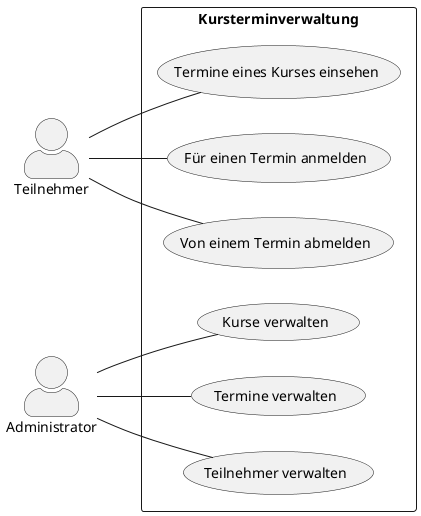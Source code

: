 @startuml
skinparam actorstyle awesome
left to right direction

actor "Teilnehmer" as tn
actor "Administrator" as adm

rectangle Kursterminverwaltung {
    usecase "Termine eines Kurses einsehen" as te
    usecase "Für einen Termin anmelden" as an
    usecase "Von einem Termin abmelden" as ab
    usecase "Kurse verwalten" as kv
    usecase "Termine verwalten" as tv
    usecase "Teilnehmer verwalten" as tw

    tn -- te
    tn -- an
    tn -- ab
    adm -- kv
    adm -- tw
    adm -- tv
}


@enduml

